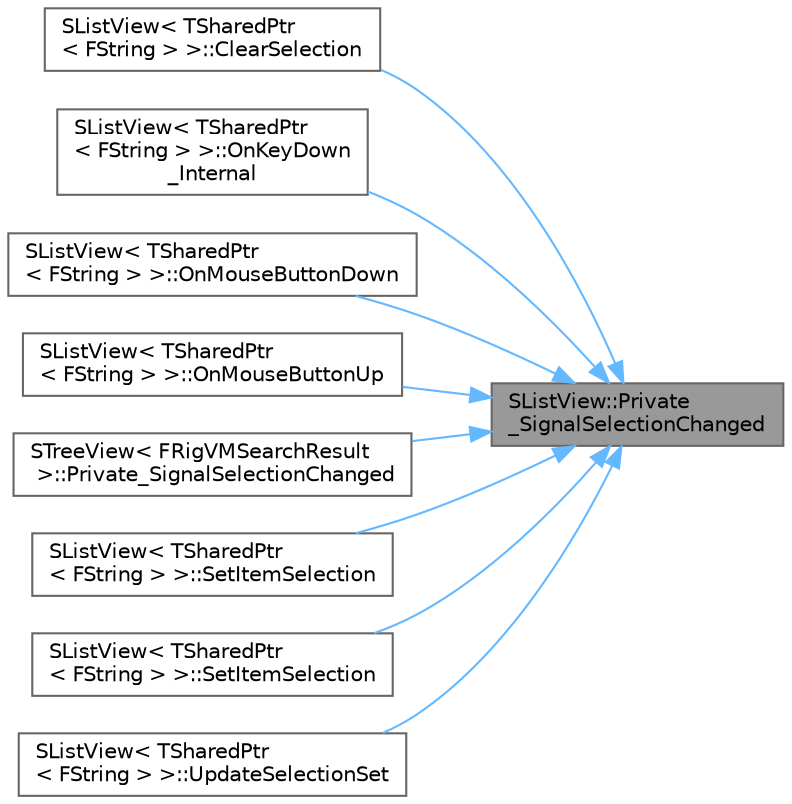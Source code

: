 digraph "SListView::Private_SignalSelectionChanged"
{
 // INTERACTIVE_SVG=YES
 // LATEX_PDF_SIZE
  bgcolor="transparent";
  edge [fontname=Helvetica,fontsize=10,labelfontname=Helvetica,labelfontsize=10];
  node [fontname=Helvetica,fontsize=10,shape=box,height=0.2,width=0.4];
  rankdir="RL";
  Node1 [id="Node000001",label="SListView::Private\l_SignalSelectionChanged",height=0.2,width=0.4,color="gray40", fillcolor="grey60", style="filled", fontcolor="black",tooltip="Notify the ItemsWidget that we changed its selection."];
  Node1 -> Node2 [id="edge1_Node000001_Node000002",dir="back",color="steelblue1",style="solid",tooltip=" "];
  Node2 [id="Node000002",label="SListView\< TSharedPtr\l\< FString \> \>::ClearSelection",height=0.2,width=0.4,color="grey40", fillcolor="white", style="filled",URL="$d1/dc1/classSListView.html#ac6ba864b89efb9e30aefa94299b9776f",tooltip=" "];
  Node1 -> Node3 [id="edge2_Node000001_Node000003",dir="back",color="steelblue1",style="solid",tooltip=" "];
  Node3 [id="Node000003",label="SListView\< TSharedPtr\l\< FString \> \>::OnKeyDown\l_Internal",height=0.2,width=0.4,color="grey40", fillcolor="white", style="filled",URL="$d1/dc1/classSListView.html#ab67839fec7500050c828e4b7ac797339",tooltip=" "];
  Node1 -> Node4 [id="edge3_Node000001_Node000004",dir="back",color="steelblue1",style="solid",tooltip=" "];
  Node4 [id="Node000004",label="SListView\< TSharedPtr\l\< FString \> \>::OnMouseButtonDown",height=0.2,width=0.4,color="grey40", fillcolor="white", style="filled",URL="$d1/dc1/classSListView.html#ae87bece12a6ec0d71fea8162a4e64067",tooltip=" "];
  Node1 -> Node5 [id="edge4_Node000001_Node000005",dir="back",color="steelblue1",style="solid",tooltip=" "];
  Node5 [id="Node000005",label="SListView\< TSharedPtr\l\< FString \> \>::OnMouseButtonUp",height=0.2,width=0.4,color="grey40", fillcolor="white", style="filled",URL="$d1/dc1/classSListView.html#aa26d88d0f3b166d185519ec710523cff",tooltip=" "];
  Node1 -> Node6 [id="edge5_Node000001_Node000006",dir="back",color="steelblue1",style="solid",tooltip=" "];
  Node6 [id="Node000006",label="STreeView\< FRigVMSearchResult\l \>::Private_SignalSelectionChanged",height=0.2,width=0.4,color="grey40", fillcolor="white", style="filled",URL="$de/d1d/classSTreeView.html#a14dc0057ffdcd8bae16450a5dc39964f",tooltip=" "];
  Node1 -> Node7 [id="edge6_Node000001_Node000007",dir="back",color="steelblue1",style="solid",tooltip=" "];
  Node7 [id="Node000007",label="SListView\< TSharedPtr\l\< FString \> \>::SetItemSelection",height=0.2,width=0.4,color="grey40", fillcolor="white", style="filled",URL="$d1/dc1/classSListView.html#a1d4bdd7cb4432ca86fa783563bb1aaf4",tooltip=" "];
  Node1 -> Node8 [id="edge7_Node000001_Node000008",dir="back",color="steelblue1",style="solid",tooltip=" "];
  Node8 [id="Node000008",label="SListView\< TSharedPtr\l\< FString \> \>::SetItemSelection",height=0.2,width=0.4,color="grey40", fillcolor="white", style="filled",URL="$d1/dc1/classSListView.html#aacc4ccf467ee0166e04d8a6fd2f24c97",tooltip=" "];
  Node1 -> Node9 [id="edge8_Node000001_Node000009",dir="back",color="steelblue1",style="solid",tooltip=" "];
  Node9 [id="Node000009",label="SListView\< TSharedPtr\l\< FString \> \>::UpdateSelectionSet",height=0.2,width=0.4,color="grey40", fillcolor="white", style="filled",URL="$d1/dc1/classSListView.html#a930c7dab7308f2858a6bbf296bf45bfc",tooltip=" "];
}

